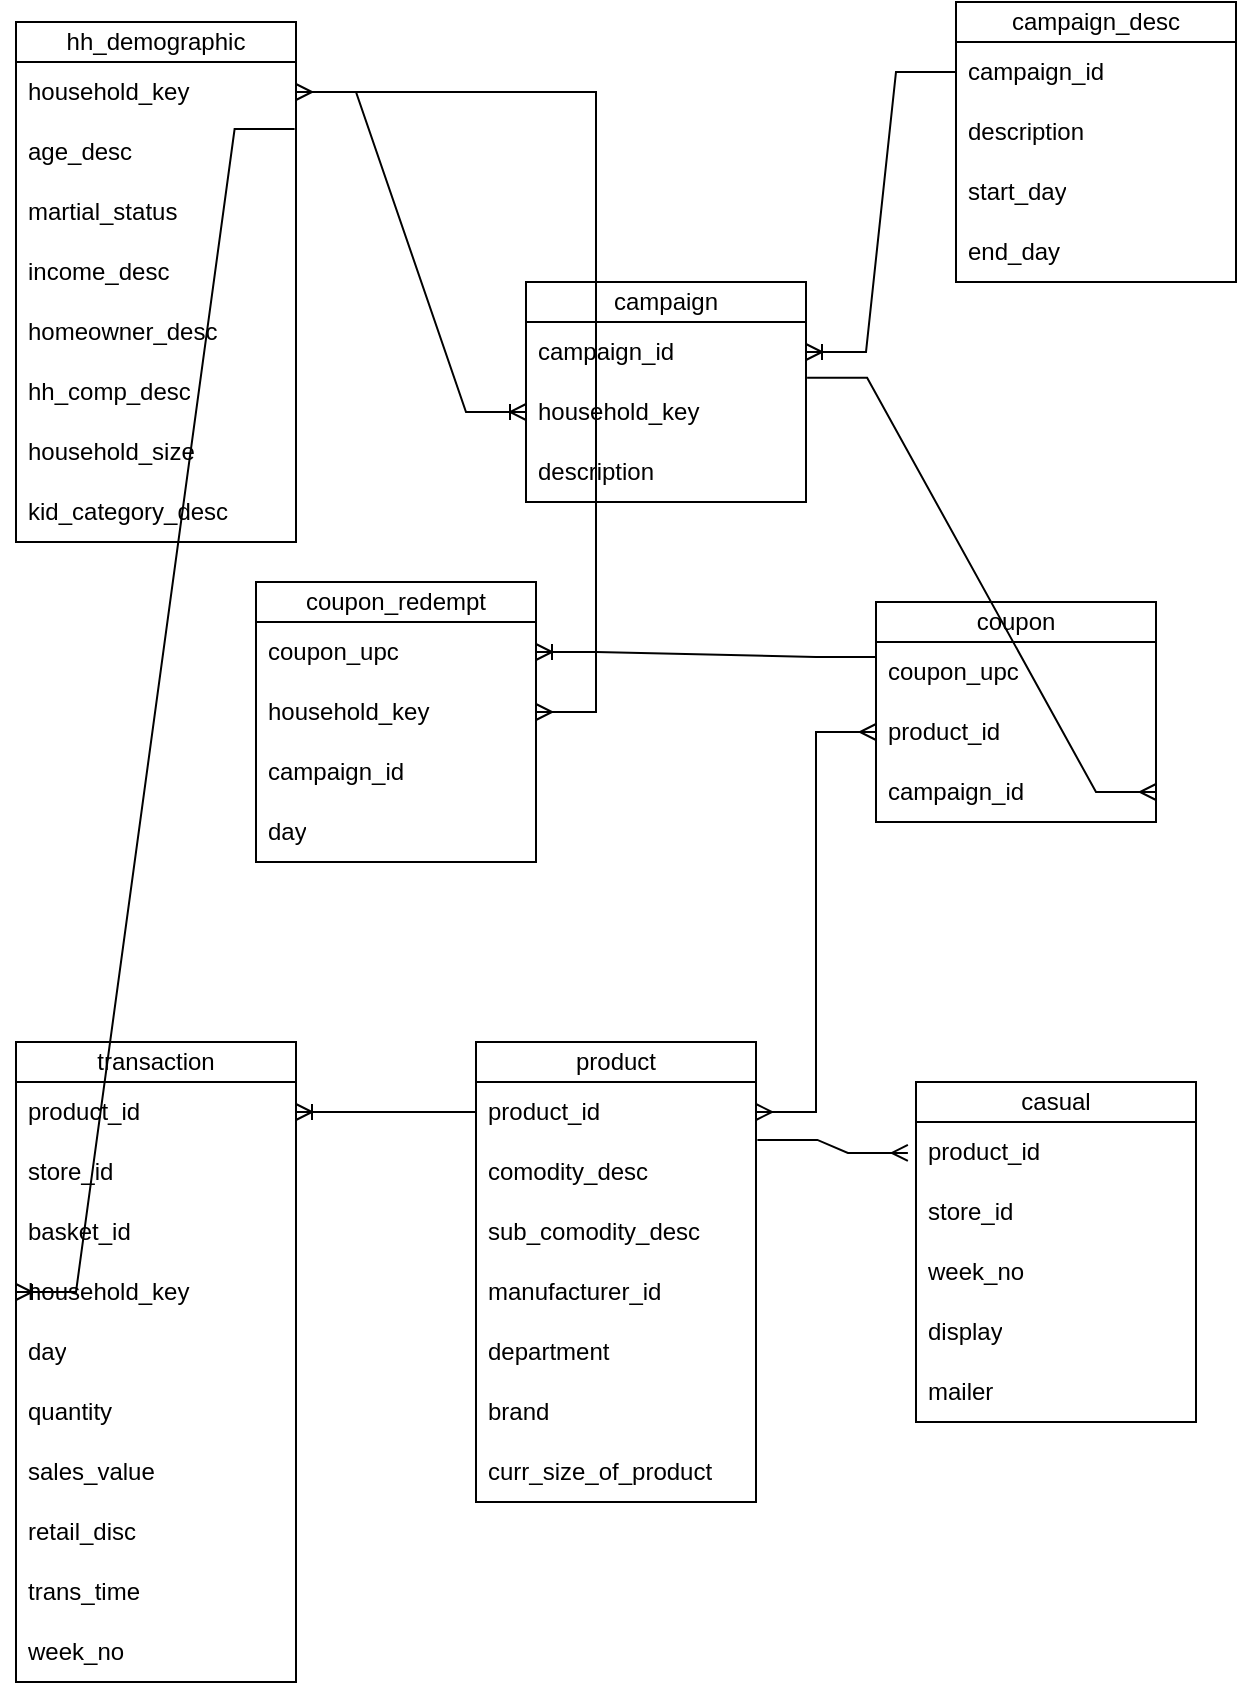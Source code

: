 <mxfile version="22.1.7" type="device" pages="2">
  <diagram id="Db3Yqc24ieH-5U3F2pSw" name="Page-1">
    <mxGraphModel dx="1660" dy="1028" grid="1" gridSize="10" guides="1" tooltips="1" connect="1" arrows="1" fold="1" page="1" pageScale="1" pageWidth="850" pageHeight="1100" math="0" shadow="0">
      <root>
        <mxCell id="0" />
        <mxCell id="1" parent="0" />
        <mxCell id="3" value="hh_demographic" style="swimlane;fontStyle=0;childLayout=stackLayout;horizontal=1;startSize=20;horizontalStack=0;resizeParent=1;resizeParentMax=0;resizeLast=0;collapsible=1;marginBottom=0;whiteSpace=wrap;html=1;" parent="1" vertex="1">
          <mxGeometry x="30" y="50" width="140" height="260" as="geometry" />
        </mxCell>
        <mxCell id="4" value="household_key" style="text;strokeColor=none;fillColor=none;align=left;verticalAlign=middle;spacingLeft=4;spacingRight=4;overflow=hidden;points=[[0,0.5],[1,0.5]];portConstraint=eastwest;rotatable=0;whiteSpace=wrap;html=1;" parent="3" vertex="1">
          <mxGeometry y="20" width="140" height="30" as="geometry" />
        </mxCell>
        <mxCell id="5" value="age_desc" style="text;strokeColor=none;fillColor=none;align=left;verticalAlign=middle;spacingLeft=4;spacingRight=4;overflow=hidden;points=[[0,0.5],[1,0.5]];portConstraint=eastwest;rotatable=0;whiteSpace=wrap;html=1;" parent="3" vertex="1">
          <mxGeometry y="50" width="140" height="30" as="geometry" />
        </mxCell>
        <mxCell id="6" value="martial_status" style="text;strokeColor=none;fillColor=none;align=left;verticalAlign=middle;spacingLeft=4;spacingRight=4;overflow=hidden;points=[[0,0.5],[1,0.5]];portConstraint=eastwest;rotatable=0;whiteSpace=wrap;html=1;" parent="3" vertex="1">
          <mxGeometry y="80" width="140" height="30" as="geometry" />
        </mxCell>
        <mxCell id="7" value="income_desc" style="text;strokeColor=none;fillColor=none;align=left;verticalAlign=middle;spacingLeft=4;spacingRight=4;overflow=hidden;points=[[0,0.5],[1,0.5]];portConstraint=eastwest;rotatable=0;whiteSpace=wrap;html=1;" parent="3" vertex="1">
          <mxGeometry y="110" width="140" height="30" as="geometry" />
        </mxCell>
        <mxCell id="8" value="homeowner_desc" style="text;strokeColor=none;fillColor=none;align=left;verticalAlign=middle;spacingLeft=4;spacingRight=4;overflow=hidden;points=[[0,0.5],[1,0.5]];portConstraint=eastwest;rotatable=0;whiteSpace=wrap;html=1;" parent="3" vertex="1">
          <mxGeometry y="140" width="140" height="30" as="geometry" />
        </mxCell>
        <mxCell id="9" value="hh_comp_desc" style="text;strokeColor=none;fillColor=none;align=left;verticalAlign=middle;spacingLeft=4;spacingRight=4;overflow=hidden;points=[[0,0.5],[1,0.5]];portConstraint=eastwest;rotatable=0;whiteSpace=wrap;html=1;" parent="3" vertex="1">
          <mxGeometry y="170" width="140" height="30" as="geometry" />
        </mxCell>
        <mxCell id="10" value="household_size" style="text;strokeColor=none;fillColor=none;align=left;verticalAlign=middle;spacingLeft=4;spacingRight=4;overflow=hidden;points=[[0,0.5],[1,0.5]];portConstraint=eastwest;rotatable=0;whiteSpace=wrap;html=1;" parent="3" vertex="1">
          <mxGeometry y="200" width="140" height="30" as="geometry" />
        </mxCell>
        <mxCell id="11" value="kid_category_desc" style="text;strokeColor=none;fillColor=none;align=left;verticalAlign=middle;spacingLeft=4;spacingRight=4;overflow=hidden;points=[[0,0.5],[1,0.5]];portConstraint=eastwest;rotatable=0;whiteSpace=wrap;html=1;" parent="3" vertex="1">
          <mxGeometry y="230" width="140" height="30" as="geometry" />
        </mxCell>
        <mxCell id="15" value="campaign_desc" style="swimlane;fontStyle=0;childLayout=stackLayout;horizontal=1;startSize=20;horizontalStack=0;resizeParent=1;resizeParentMax=0;resizeLast=0;collapsible=1;marginBottom=0;whiteSpace=wrap;html=1;" parent="1" vertex="1">
          <mxGeometry x="500" y="40" width="140" height="140" as="geometry" />
        </mxCell>
        <mxCell id="16" value="campaign_id" style="text;strokeColor=none;fillColor=none;align=left;verticalAlign=middle;spacingLeft=4;spacingRight=4;overflow=hidden;points=[[0,0.5],[1,0.5]];portConstraint=eastwest;rotatable=0;whiteSpace=wrap;html=1;" parent="15" vertex="1">
          <mxGeometry y="20" width="140" height="30" as="geometry" />
        </mxCell>
        <mxCell id="17" value="description" style="text;strokeColor=none;fillColor=none;align=left;verticalAlign=middle;spacingLeft=4;spacingRight=4;overflow=hidden;points=[[0,0.5],[1,0.5]];portConstraint=eastwest;rotatable=0;whiteSpace=wrap;html=1;" parent="15" vertex="1">
          <mxGeometry y="50" width="140" height="30" as="geometry" />
        </mxCell>
        <mxCell id="18" value="start_day" style="text;strokeColor=none;fillColor=none;align=left;verticalAlign=middle;spacingLeft=4;spacingRight=4;overflow=hidden;points=[[0,0.5],[1,0.5]];portConstraint=eastwest;rotatable=0;whiteSpace=wrap;html=1;" parent="15" vertex="1">
          <mxGeometry y="80" width="140" height="30" as="geometry" />
        </mxCell>
        <mxCell id="19" value="end_day" style="text;strokeColor=none;fillColor=none;align=left;verticalAlign=middle;spacingLeft=4;spacingRight=4;overflow=hidden;points=[[0,0.5],[1,0.5]];portConstraint=eastwest;rotatable=0;whiteSpace=wrap;html=1;" parent="15" vertex="1">
          <mxGeometry y="110" width="140" height="30" as="geometry" />
        </mxCell>
        <mxCell id="24" value="campaign" style="swimlane;fontStyle=0;childLayout=stackLayout;horizontal=1;startSize=20;horizontalStack=0;resizeParent=1;resizeParentMax=0;resizeLast=0;collapsible=1;marginBottom=0;whiteSpace=wrap;html=1;" parent="1" vertex="1">
          <mxGeometry x="285" y="180" width="140" height="110" as="geometry" />
        </mxCell>
        <mxCell id="25" value="campaign_id" style="text;strokeColor=none;fillColor=none;align=left;verticalAlign=middle;spacingLeft=4;spacingRight=4;overflow=hidden;points=[[0,0.5],[1,0.5]];portConstraint=eastwest;rotatable=0;whiteSpace=wrap;html=1;" parent="24" vertex="1">
          <mxGeometry y="20" width="140" height="30" as="geometry" />
        </mxCell>
        <mxCell id="26" value="household_key" style="text;strokeColor=none;fillColor=none;align=left;verticalAlign=middle;spacingLeft=4;spacingRight=4;overflow=hidden;points=[[0,0.5],[1,0.5]];portConstraint=eastwest;rotatable=0;whiteSpace=wrap;html=1;" parent="24" vertex="1">
          <mxGeometry y="50" width="140" height="30" as="geometry" />
        </mxCell>
        <mxCell id="27" value="description" style="text;strokeColor=none;fillColor=none;align=left;verticalAlign=middle;spacingLeft=4;spacingRight=4;overflow=hidden;points=[[0,0.5],[1,0.5]];portConstraint=eastwest;rotatable=0;whiteSpace=wrap;html=1;" parent="24" vertex="1">
          <mxGeometry y="80" width="140" height="30" as="geometry" />
        </mxCell>
        <mxCell id="29" value="product" style="swimlane;fontStyle=0;childLayout=stackLayout;horizontal=1;startSize=20;horizontalStack=0;resizeParent=1;resizeParentMax=0;resizeLast=0;collapsible=1;marginBottom=0;whiteSpace=wrap;html=1;" parent="1" vertex="1">
          <mxGeometry x="260" y="560" width="140" height="230" as="geometry" />
        </mxCell>
        <mxCell id="30" value="product_id" style="text;strokeColor=none;fillColor=none;align=left;verticalAlign=middle;spacingLeft=4;spacingRight=4;overflow=hidden;points=[[0,0.5],[1,0.5]];portConstraint=eastwest;rotatable=0;whiteSpace=wrap;html=1;" parent="29" vertex="1">
          <mxGeometry y="20" width="140" height="30" as="geometry" />
        </mxCell>
        <mxCell id="31" value="comodity_desc" style="text;strokeColor=none;fillColor=none;align=left;verticalAlign=middle;spacingLeft=4;spacingRight=4;overflow=hidden;points=[[0,0.5],[1,0.5]];portConstraint=eastwest;rotatable=0;whiteSpace=wrap;html=1;" parent="29" vertex="1">
          <mxGeometry y="50" width="140" height="30" as="geometry" />
        </mxCell>
        <mxCell id="32" value="sub_comodity_desc" style="text;strokeColor=none;fillColor=none;align=left;verticalAlign=middle;spacingLeft=4;spacingRight=4;overflow=hidden;points=[[0,0.5],[1,0.5]];portConstraint=eastwest;rotatable=0;whiteSpace=wrap;html=1;" parent="29" vertex="1">
          <mxGeometry y="80" width="140" height="30" as="geometry" />
        </mxCell>
        <mxCell id="33" value="manufacturer_id" style="text;strokeColor=none;fillColor=none;align=left;verticalAlign=middle;spacingLeft=4;spacingRight=4;overflow=hidden;points=[[0,0.5],[1,0.5]];portConstraint=eastwest;rotatable=0;whiteSpace=wrap;html=1;" parent="29" vertex="1">
          <mxGeometry y="110" width="140" height="30" as="geometry" />
        </mxCell>
        <mxCell id="34" value="department" style="text;strokeColor=none;fillColor=none;align=left;verticalAlign=middle;spacingLeft=4;spacingRight=4;overflow=hidden;points=[[0,0.5],[1,0.5]];portConstraint=eastwest;rotatable=0;whiteSpace=wrap;html=1;" parent="29" vertex="1">
          <mxGeometry y="140" width="140" height="30" as="geometry" />
        </mxCell>
        <mxCell id="35" value="brand" style="text;strokeColor=none;fillColor=none;align=left;verticalAlign=middle;spacingLeft=4;spacingRight=4;overflow=hidden;points=[[0,0.5],[1,0.5]];portConstraint=eastwest;rotatable=0;whiteSpace=wrap;html=1;" parent="29" vertex="1">
          <mxGeometry y="170" width="140" height="30" as="geometry" />
        </mxCell>
        <mxCell id="36" value="curr_size_of_product" style="text;strokeColor=none;fillColor=none;align=left;verticalAlign=middle;spacingLeft=4;spacingRight=4;overflow=hidden;points=[[0,0.5],[1,0.5]];portConstraint=eastwest;rotatable=0;whiteSpace=wrap;html=1;" parent="29" vertex="1">
          <mxGeometry y="200" width="140" height="30" as="geometry" />
        </mxCell>
        <mxCell id="38" value="casual" style="swimlane;fontStyle=0;childLayout=stackLayout;horizontal=1;startSize=20;horizontalStack=0;resizeParent=1;resizeParentMax=0;resizeLast=0;collapsible=1;marginBottom=0;whiteSpace=wrap;html=1;" parent="1" vertex="1">
          <mxGeometry x="480" y="580" width="140" height="170" as="geometry" />
        </mxCell>
        <mxCell id="39" value="product_id" style="text;strokeColor=none;fillColor=none;align=left;verticalAlign=middle;spacingLeft=4;spacingRight=4;overflow=hidden;points=[[0,0.5],[1,0.5]];portConstraint=eastwest;rotatable=0;whiteSpace=wrap;html=1;" parent="38" vertex="1">
          <mxGeometry y="20" width="140" height="30" as="geometry" />
        </mxCell>
        <mxCell id="40" value="store_id" style="text;strokeColor=none;fillColor=none;align=left;verticalAlign=middle;spacingLeft=4;spacingRight=4;overflow=hidden;points=[[0,0.5],[1,0.5]];portConstraint=eastwest;rotatable=0;whiteSpace=wrap;html=1;" parent="38" vertex="1">
          <mxGeometry y="50" width="140" height="30" as="geometry" />
        </mxCell>
        <mxCell id="41" value="week_no" style="text;strokeColor=none;fillColor=none;align=left;verticalAlign=middle;spacingLeft=4;spacingRight=4;overflow=hidden;points=[[0,0.5],[1,0.5]];portConstraint=eastwest;rotatable=0;whiteSpace=wrap;html=1;" parent="38" vertex="1">
          <mxGeometry y="80" width="140" height="30" as="geometry" />
        </mxCell>
        <mxCell id="42" value="display" style="text;strokeColor=none;fillColor=none;align=left;verticalAlign=middle;spacingLeft=4;spacingRight=4;overflow=hidden;points=[[0,0.5],[1,0.5]];portConstraint=eastwest;rotatable=0;whiteSpace=wrap;html=1;" parent="38" vertex="1">
          <mxGeometry y="110" width="140" height="30" as="geometry" />
        </mxCell>
        <mxCell id="43" value="mailer" style="text;strokeColor=none;fillColor=none;align=left;verticalAlign=middle;spacingLeft=4;spacingRight=4;overflow=hidden;points=[[0,0.5],[1,0.5]];portConstraint=eastwest;rotatable=0;whiteSpace=wrap;html=1;" parent="38" vertex="1">
          <mxGeometry y="140" width="140" height="30" as="geometry" />
        </mxCell>
        <mxCell id="48" value="transaction" style="swimlane;fontStyle=0;childLayout=stackLayout;horizontal=1;startSize=20;horizontalStack=0;resizeParent=1;resizeParentMax=0;resizeLast=0;collapsible=1;marginBottom=0;whiteSpace=wrap;html=1;" parent="1" vertex="1">
          <mxGeometry x="30" y="560" width="140" height="320" as="geometry" />
        </mxCell>
        <mxCell id="49" value="product_id" style="text;strokeColor=none;fillColor=none;align=left;verticalAlign=middle;spacingLeft=4;spacingRight=4;overflow=hidden;points=[[0,0.5],[1,0.5]];portConstraint=eastwest;rotatable=0;whiteSpace=wrap;html=1;" parent="48" vertex="1">
          <mxGeometry y="20" width="140" height="30" as="geometry" />
        </mxCell>
        <mxCell id="50" value="store_id" style="text;strokeColor=none;fillColor=none;align=left;verticalAlign=middle;spacingLeft=4;spacingRight=4;overflow=hidden;points=[[0,0.5],[1,0.5]];portConstraint=eastwest;rotatable=0;whiteSpace=wrap;html=1;" parent="48" vertex="1">
          <mxGeometry y="50" width="140" height="30" as="geometry" />
        </mxCell>
        <mxCell id="51" value="basket_id" style="text;strokeColor=none;fillColor=none;align=left;verticalAlign=middle;spacingLeft=4;spacingRight=4;overflow=hidden;points=[[0,0.5],[1,0.5]];portConstraint=eastwest;rotatable=0;whiteSpace=wrap;html=1;" parent="48" vertex="1">
          <mxGeometry y="80" width="140" height="30" as="geometry" />
        </mxCell>
        <mxCell id="52" value="household_key" style="text;strokeColor=none;fillColor=none;align=left;verticalAlign=middle;spacingLeft=4;spacingRight=4;overflow=hidden;points=[[0,0.5],[1,0.5]];portConstraint=eastwest;rotatable=0;whiteSpace=wrap;html=1;" parent="48" vertex="1">
          <mxGeometry y="110" width="140" height="30" as="geometry" />
        </mxCell>
        <mxCell id="53" value="day" style="text;strokeColor=none;fillColor=none;align=left;verticalAlign=middle;spacingLeft=4;spacingRight=4;overflow=hidden;points=[[0,0.5],[1,0.5]];portConstraint=eastwest;rotatable=0;whiteSpace=wrap;html=1;" parent="48" vertex="1">
          <mxGeometry y="140" width="140" height="30" as="geometry" />
        </mxCell>
        <mxCell id="54" value="quantity" style="text;strokeColor=none;fillColor=none;align=left;verticalAlign=middle;spacingLeft=4;spacingRight=4;overflow=hidden;points=[[0,0.5],[1,0.5]];portConstraint=eastwest;rotatable=0;whiteSpace=wrap;html=1;" parent="48" vertex="1">
          <mxGeometry y="170" width="140" height="30" as="geometry" />
        </mxCell>
        <mxCell id="55" value="sales_value" style="text;strokeColor=none;fillColor=none;align=left;verticalAlign=middle;spacingLeft=4;spacingRight=4;overflow=hidden;points=[[0,0.5],[1,0.5]];portConstraint=eastwest;rotatable=0;whiteSpace=wrap;html=1;" parent="48" vertex="1">
          <mxGeometry y="200" width="140" height="30" as="geometry" />
        </mxCell>
        <mxCell id="56" value="retail_disc" style="text;strokeColor=none;fillColor=none;align=left;verticalAlign=middle;spacingLeft=4;spacingRight=4;overflow=hidden;points=[[0,0.5],[1,0.5]];portConstraint=eastwest;rotatable=0;whiteSpace=wrap;html=1;" parent="48" vertex="1">
          <mxGeometry y="230" width="140" height="30" as="geometry" />
        </mxCell>
        <mxCell id="57" value="trans_time" style="text;strokeColor=none;fillColor=none;align=left;verticalAlign=middle;spacingLeft=4;spacingRight=4;overflow=hidden;points=[[0,0.5],[1,0.5]];portConstraint=eastwest;rotatable=0;whiteSpace=wrap;html=1;" parent="48" vertex="1">
          <mxGeometry y="260" width="140" height="30" as="geometry" />
        </mxCell>
        <mxCell id="58" value="week_no" style="text;strokeColor=none;fillColor=none;align=left;verticalAlign=middle;spacingLeft=4;spacingRight=4;overflow=hidden;points=[[0,0.5],[1,0.5]];portConstraint=eastwest;rotatable=0;whiteSpace=wrap;html=1;" parent="48" vertex="1">
          <mxGeometry y="290" width="140" height="30" as="geometry" />
        </mxCell>
        <mxCell id="64" value="coupon" style="swimlane;fontStyle=0;childLayout=stackLayout;horizontal=1;startSize=20;horizontalStack=0;resizeParent=1;resizeParentMax=0;resizeLast=0;collapsible=1;marginBottom=0;whiteSpace=wrap;html=1;" parent="1" vertex="1">
          <mxGeometry x="460" y="340" width="140" height="110" as="geometry" />
        </mxCell>
        <mxCell id="65" value="coupon_upc" style="text;strokeColor=none;fillColor=none;align=left;verticalAlign=middle;spacingLeft=4;spacingRight=4;overflow=hidden;points=[[0,0.5],[1,0.5]];portConstraint=eastwest;rotatable=0;whiteSpace=wrap;html=1;" parent="64" vertex="1">
          <mxGeometry y="20" width="140" height="30" as="geometry" />
        </mxCell>
        <mxCell id="66" value="product_id" style="text;strokeColor=none;fillColor=none;align=left;verticalAlign=middle;spacingLeft=4;spacingRight=4;overflow=hidden;points=[[0,0.5],[1,0.5]];portConstraint=eastwest;rotatable=0;whiteSpace=wrap;html=1;" parent="64" vertex="1">
          <mxGeometry y="50" width="140" height="30" as="geometry" />
        </mxCell>
        <mxCell id="67" value="campaign_id" style="text;strokeColor=none;fillColor=none;align=left;verticalAlign=middle;spacingLeft=4;spacingRight=4;overflow=hidden;points=[[0,0.5],[1,0.5]];portConstraint=eastwest;rotatable=0;whiteSpace=wrap;html=1;" parent="64" vertex="1">
          <mxGeometry y="80" width="140" height="30" as="geometry" />
        </mxCell>
        <mxCell id="68" value="coupon_redempt" style="swimlane;fontStyle=0;childLayout=stackLayout;horizontal=1;startSize=20;horizontalStack=0;resizeParent=1;resizeParentMax=0;resizeLast=0;collapsible=1;marginBottom=0;whiteSpace=wrap;html=1;" parent="1" vertex="1">
          <mxGeometry x="150" y="330" width="140" height="140" as="geometry" />
        </mxCell>
        <mxCell id="69" value="coupon_upc" style="text;strokeColor=none;fillColor=none;align=left;verticalAlign=middle;spacingLeft=4;spacingRight=4;overflow=hidden;points=[[0,0.5],[1,0.5]];portConstraint=eastwest;rotatable=0;whiteSpace=wrap;html=1;" parent="68" vertex="1">
          <mxGeometry y="20" width="140" height="30" as="geometry" />
        </mxCell>
        <mxCell id="70" value="household_key" style="text;strokeColor=none;fillColor=none;align=left;verticalAlign=middle;spacingLeft=4;spacingRight=4;overflow=hidden;points=[[0,0.5],[1,0.5]];portConstraint=eastwest;rotatable=0;whiteSpace=wrap;html=1;" parent="68" vertex="1">
          <mxGeometry y="50" width="140" height="30" as="geometry" />
        </mxCell>
        <mxCell id="71" value="campaign_id" style="text;strokeColor=none;fillColor=none;align=left;verticalAlign=middle;spacingLeft=4;spacingRight=4;overflow=hidden;points=[[0,0.5],[1,0.5]];portConstraint=eastwest;rotatable=0;whiteSpace=wrap;html=1;" parent="68" vertex="1">
          <mxGeometry y="80" width="140" height="30" as="geometry" />
        </mxCell>
        <mxCell id="72" value="day" style="text;strokeColor=none;fillColor=none;align=left;verticalAlign=middle;spacingLeft=4;spacingRight=4;overflow=hidden;points=[[0,0.5],[1,0.5]];portConstraint=eastwest;rotatable=0;whiteSpace=wrap;html=1;" parent="68" vertex="1">
          <mxGeometry y="110" width="140" height="30" as="geometry" />
        </mxCell>
        <mxCell id="t7kbnQ59MlsjbTDZ4UW8-79" value="" style="edgeStyle=entityRelationEdgeStyle;fontSize=12;html=1;endArrow=ERoneToMany;rounded=0;entryX=0;entryY=0.5;entryDx=0;entryDy=0;exitX=1;exitY=0.5;exitDx=0;exitDy=0;" edge="1" parent="1" source="4" target="26">
          <mxGeometry width="100" height="100" relative="1" as="geometry">
            <mxPoint x="150" y="300" as="sourcePoint" />
            <mxPoint x="250" y="200" as="targetPoint" />
          </mxGeometry>
        </mxCell>
        <mxCell id="t7kbnQ59MlsjbTDZ4UW8-80" value="" style="edgeStyle=entityRelationEdgeStyle;fontSize=12;html=1;endArrow=ERoneToMany;rounded=0;exitX=0;exitY=0.5;exitDx=0;exitDy=0;entryX=1;entryY=0.5;entryDx=0;entryDy=0;" edge="1" parent="1" source="16" target="25">
          <mxGeometry width="100" height="100" relative="1" as="geometry">
            <mxPoint x="350" y="300" as="sourcePoint" />
            <mxPoint x="450" y="200" as="targetPoint" />
          </mxGeometry>
        </mxCell>
        <mxCell id="t7kbnQ59MlsjbTDZ4UW8-82" value="" style="edgeStyle=entityRelationEdgeStyle;fontSize=12;html=1;endArrow=ERoneToMany;rounded=0;entryX=1;entryY=0.5;entryDx=0;entryDy=0;exitX=0;exitY=0.5;exitDx=0;exitDy=0;" edge="1" parent="1" source="30" target="49">
          <mxGeometry width="100" height="100" relative="1" as="geometry">
            <mxPoint x="180" y="415" as="sourcePoint" />
            <mxPoint x="260" y="315" as="targetPoint" />
          </mxGeometry>
        </mxCell>
        <mxCell id="t7kbnQ59MlsjbTDZ4UW8-86" value="" style="edgeStyle=entityRelationEdgeStyle;fontSize=12;html=1;endArrow=ERmany;startArrow=ERmany;rounded=0;" edge="1" parent="1" source="4" target="70">
          <mxGeometry width="100" height="100" relative="1" as="geometry">
            <mxPoint x="220" y="310" as="sourcePoint" />
            <mxPoint x="320" y="210" as="targetPoint" />
          </mxGeometry>
        </mxCell>
        <mxCell id="t7kbnQ59MlsjbTDZ4UW8-89" value="" style="edgeStyle=entityRelationEdgeStyle;fontSize=12;html=1;endArrow=ERmany;startArrow=ERmany;rounded=0;entryX=0;entryY=0.5;entryDx=0;entryDy=0;exitX=1;exitY=0.5;exitDx=0;exitDy=0;" edge="1" parent="1" source="30" target="66">
          <mxGeometry width="100" height="100" relative="1" as="geometry">
            <mxPoint x="510" y="530" as="sourcePoint" />
            <mxPoint x="587" y="624" as="targetPoint" />
          </mxGeometry>
        </mxCell>
        <mxCell id="t7kbnQ59MlsjbTDZ4UW8-91" value="" style="edgeStyle=entityRelationEdgeStyle;fontSize=12;html=1;endArrow=ERoneToMany;rounded=0;exitX=0;exitY=0.25;exitDx=0;exitDy=0;entryX=1;entryY=0.5;entryDx=0;entryDy=0;" edge="1" parent="1" source="64" target="69">
          <mxGeometry width="100" height="100" relative="1" as="geometry">
            <mxPoint x="560" y="290" as="sourcePoint" />
            <mxPoint x="480" y="235" as="targetPoint" />
          </mxGeometry>
        </mxCell>
        <mxCell id="t7kbnQ59MlsjbTDZ4UW8-92" value="" style="edgeStyle=entityRelationEdgeStyle;fontSize=12;html=1;endArrow=ERoneToMany;rounded=0;entryX=0;entryY=0.5;entryDx=0;entryDy=0;exitX=0.995;exitY=0.118;exitDx=0;exitDy=0;exitPerimeter=0;" edge="1" parent="1" source="5" target="52">
          <mxGeometry width="100" height="100" relative="1" as="geometry">
            <mxPoint x="-50" y="105.0" as="sourcePoint" />
            <mxPoint x="-50" y="725" as="targetPoint" />
            <Array as="points">
              <mxPoint x="-70" y="430" />
              <mxPoint x="-150" y="450" />
              <mxPoint x="-130" y="450" />
              <mxPoint x="-60" y="720" />
              <mxPoint x="-50" y="725" />
              <mxPoint x="-30" y="720" />
            </Array>
          </mxGeometry>
        </mxCell>
        <mxCell id="t7kbnQ59MlsjbTDZ4UW8-93" value="" style="edgeStyle=entityRelationEdgeStyle;fontSize=12;html=1;endArrow=ERmany;rounded=0;exitX=1.005;exitY=0.965;exitDx=0;exitDy=0;exitPerimeter=0;entryX=-0.029;entryY=0.515;entryDx=0;entryDy=0;entryPerimeter=0;" edge="1" parent="1" source="30" target="39">
          <mxGeometry width="100" height="100" relative="1" as="geometry">
            <mxPoint x="450" y="700" as="sourcePoint" />
            <mxPoint x="550" y="600" as="targetPoint" />
          </mxGeometry>
        </mxCell>
        <mxCell id="t7kbnQ59MlsjbTDZ4UW8-94" value="" style="edgeStyle=entityRelationEdgeStyle;fontSize=12;html=1;endArrow=ERmany;rounded=0;exitX=1.004;exitY=0.928;exitDx=0;exitDy=0;exitPerimeter=0;entryX=1;entryY=0.5;entryDx=0;entryDy=0;" edge="1" parent="1" source="25" target="67">
          <mxGeometry width="100" height="100" relative="1" as="geometry">
            <mxPoint x="495.0" y="227.18" as="sourcePoint" />
            <mxPoint x="561.22" y="425" as="targetPoint" />
            <Array as="points">
              <mxPoint x="596.22" y="227" />
              <mxPoint x="520" y="230" />
              <mxPoint x="525" y="400" />
            </Array>
          </mxGeometry>
        </mxCell>
      </root>
    </mxGraphModel>
  </diagram>
  <diagram id="-43Llk1c3J7YC0uBszww" name="Page-2">
    <mxGraphModel dx="996" dy="617" grid="1" gridSize="10" guides="1" tooltips="1" connect="1" arrows="1" fold="1" page="1" pageScale="1" pageWidth="850" pageHeight="1100" math="0" shadow="0">
      <root>
        <mxCell id="0" />
        <mxCell id="1" parent="0" />
        <mxCell id="-LG68OuNC3pDPyohZzF_-1" value="hh_demographic" style="swimlane;fontStyle=0;childLayout=stackLayout;horizontal=1;startSize=20;horizontalStack=0;resizeParent=1;resizeParentMax=0;resizeLast=0;collapsible=1;marginBottom=0;whiteSpace=wrap;html=1;fillColor=#a0522d;fontColor=#ffffff;strokeColor=#6D1F00;" vertex="1" parent="1">
          <mxGeometry x="40" y="50" width="140" height="260" as="geometry" />
        </mxCell>
        <mxCell id="-LG68OuNC3pDPyohZzF_-2" value="household_key" style="text;strokeColor=#6c8ebf;fillColor=#dae8fc;align=left;verticalAlign=middle;spacingLeft=4;spacingRight=4;overflow=hidden;points=[[0,0.5],[1,0.5]];portConstraint=eastwest;rotatable=0;whiteSpace=wrap;html=1;gradientColor=#7ea6e0;" vertex="1" parent="-LG68OuNC3pDPyohZzF_-1">
          <mxGeometry y="20" width="140" height="30" as="geometry" />
        </mxCell>
        <mxCell id="-LG68OuNC3pDPyohZzF_-3" value="age_desc" style="text;strokeColor=#6c8ebf;fillColor=#dae8fc;align=left;verticalAlign=middle;spacingLeft=4;spacingRight=4;overflow=hidden;points=[[0,0.5],[1,0.5]];portConstraint=eastwest;rotatable=0;whiteSpace=wrap;html=1;gradientColor=#7ea6e0;" vertex="1" parent="-LG68OuNC3pDPyohZzF_-1">
          <mxGeometry y="50" width="140" height="30" as="geometry" />
        </mxCell>
        <mxCell id="-LG68OuNC3pDPyohZzF_-4" value="martial_status" style="text;strokeColor=#6c8ebf;fillColor=#dae8fc;align=left;verticalAlign=middle;spacingLeft=4;spacingRight=4;overflow=hidden;points=[[0,0.5],[1,0.5]];portConstraint=eastwest;rotatable=0;whiteSpace=wrap;html=1;gradientColor=#7ea6e0;" vertex="1" parent="-LG68OuNC3pDPyohZzF_-1">
          <mxGeometry y="80" width="140" height="30" as="geometry" />
        </mxCell>
        <mxCell id="-LG68OuNC3pDPyohZzF_-5" value="income_desc" style="text;strokeColor=#6c8ebf;fillColor=#dae8fc;align=left;verticalAlign=middle;spacingLeft=4;spacingRight=4;overflow=hidden;points=[[0,0.5],[1,0.5]];portConstraint=eastwest;rotatable=0;whiteSpace=wrap;html=1;gradientColor=#7ea6e0;" vertex="1" parent="-LG68OuNC3pDPyohZzF_-1">
          <mxGeometry y="110" width="140" height="30" as="geometry" />
        </mxCell>
        <mxCell id="-LG68OuNC3pDPyohZzF_-6" value="homeowner_desc" style="text;strokeColor=#6c8ebf;fillColor=#dae8fc;align=left;verticalAlign=middle;spacingLeft=4;spacingRight=4;overflow=hidden;points=[[0,0.5],[1,0.5]];portConstraint=eastwest;rotatable=0;whiteSpace=wrap;html=1;gradientColor=#7ea6e0;" vertex="1" parent="-LG68OuNC3pDPyohZzF_-1">
          <mxGeometry y="140" width="140" height="30" as="geometry" />
        </mxCell>
        <mxCell id="-LG68OuNC3pDPyohZzF_-7" value="hh_comp_desc" style="text;strokeColor=#6c8ebf;fillColor=#dae8fc;align=left;verticalAlign=middle;spacingLeft=4;spacingRight=4;overflow=hidden;points=[[0,0.5],[1,0.5]];portConstraint=eastwest;rotatable=0;whiteSpace=wrap;html=1;gradientColor=#7ea6e0;" vertex="1" parent="-LG68OuNC3pDPyohZzF_-1">
          <mxGeometry y="170" width="140" height="30" as="geometry" />
        </mxCell>
        <mxCell id="-LG68OuNC3pDPyohZzF_-8" value="household_size" style="text;strokeColor=#6c8ebf;fillColor=#dae8fc;align=left;verticalAlign=middle;spacingLeft=4;spacingRight=4;overflow=hidden;points=[[0,0.5],[1,0.5]];portConstraint=eastwest;rotatable=0;whiteSpace=wrap;html=1;gradientColor=#7ea6e0;" vertex="1" parent="-LG68OuNC3pDPyohZzF_-1">
          <mxGeometry y="200" width="140" height="30" as="geometry" />
        </mxCell>
        <mxCell id="-LG68OuNC3pDPyohZzF_-9" value="kid_category_desc" style="text;strokeColor=#6c8ebf;fillColor=#dae8fc;align=left;verticalAlign=middle;spacingLeft=4;spacingRight=4;overflow=hidden;points=[[0,0.5],[1,0.5]];portConstraint=eastwest;rotatable=0;whiteSpace=wrap;html=1;gradientColor=#7ea6e0;" vertex="1" parent="-LG68OuNC3pDPyohZzF_-1">
          <mxGeometry y="230" width="140" height="30" as="geometry" />
        </mxCell>
        <mxCell id="ViBDMhSYgqkXSQn4t9Ai-1" value="campaign_desc" style="swimlane;fontStyle=0;childLayout=stackLayout;horizontal=1;startSize=20;horizontalStack=0;resizeParent=1;resizeParentMax=0;resizeLast=0;collapsible=1;marginBottom=0;whiteSpace=wrap;html=1;fillColor=#a0522d;strokeColor=#6D1F00;fontColor=#ffffff;" vertex="1" parent="1">
          <mxGeometry x="570" y="50" width="140" height="140" as="geometry" />
        </mxCell>
        <mxCell id="ViBDMhSYgqkXSQn4t9Ai-2" value="campaign_id" style="text;strokeColor=#6c8ebf;fillColor=#dae8fc;align=left;verticalAlign=middle;spacingLeft=4;spacingRight=4;overflow=hidden;points=[[0,0.5],[1,0.5]];portConstraint=eastwest;rotatable=0;whiteSpace=wrap;html=1;gradientColor=#7ea6e0;" vertex="1" parent="ViBDMhSYgqkXSQn4t9Ai-1">
          <mxGeometry y="20" width="140" height="30" as="geometry" />
        </mxCell>
        <mxCell id="ViBDMhSYgqkXSQn4t9Ai-3" value="description" style="text;strokeColor=#6c8ebf;fillColor=#dae8fc;align=left;verticalAlign=middle;spacingLeft=4;spacingRight=4;overflow=hidden;points=[[0,0.5],[1,0.5]];portConstraint=eastwest;rotatable=0;whiteSpace=wrap;html=1;gradientColor=#7ea6e0;" vertex="1" parent="ViBDMhSYgqkXSQn4t9Ai-1">
          <mxGeometry y="50" width="140" height="30" as="geometry" />
        </mxCell>
        <mxCell id="ViBDMhSYgqkXSQn4t9Ai-4" value="start_day" style="text;strokeColor=#6c8ebf;fillColor=#dae8fc;align=left;verticalAlign=middle;spacingLeft=4;spacingRight=4;overflow=hidden;points=[[0,0.5],[1,0.5]];portConstraint=eastwest;rotatable=0;whiteSpace=wrap;html=1;gradientColor=#7ea6e0;" vertex="1" parent="ViBDMhSYgqkXSQn4t9Ai-1">
          <mxGeometry y="80" width="140" height="30" as="geometry" />
        </mxCell>
        <mxCell id="ViBDMhSYgqkXSQn4t9Ai-5" value="end_day" style="text;strokeColor=#6c8ebf;fillColor=#dae8fc;align=left;verticalAlign=middle;spacingLeft=4;spacingRight=4;overflow=hidden;points=[[0,0.5],[1,0.5]];portConstraint=eastwest;rotatable=0;whiteSpace=wrap;html=1;gradientColor=#7ea6e0;" vertex="1" parent="ViBDMhSYgqkXSQn4t9Ai-1">
          <mxGeometry y="110" width="140" height="30" as="geometry" />
        </mxCell>
        <mxCell id="ViBDMhSYgqkXSQn4t9Ai-6" value="campaign" style="swimlane;fontStyle=0;childLayout=stackLayout;horizontal=1;startSize=20;horizontalStack=0;resizeParent=1;resizeParentMax=0;resizeLast=0;collapsible=1;marginBottom=0;whiteSpace=wrap;html=1;fillColor=#a0522d;strokeColor=#6D1F00;fontColor=#ffffff;" vertex="1" parent="1">
          <mxGeometry x="300" y="50" width="140" height="110" as="geometry" />
        </mxCell>
        <mxCell id="ViBDMhSYgqkXSQn4t9Ai-7" value="campaign_id" style="text;strokeColor=#6c8ebf;fillColor=#dae8fc;align=left;verticalAlign=middle;spacingLeft=4;spacingRight=4;overflow=hidden;points=[[0,0.5],[1,0.5]];portConstraint=eastwest;rotatable=0;whiteSpace=wrap;html=1;gradientColor=#7ea6e0;" vertex="1" parent="ViBDMhSYgqkXSQn4t9Ai-6">
          <mxGeometry y="20" width="140" height="30" as="geometry" />
        </mxCell>
        <mxCell id="ViBDMhSYgqkXSQn4t9Ai-8" value="household_key" style="text;strokeColor=#6c8ebf;fillColor=#dae8fc;align=left;verticalAlign=middle;spacingLeft=4;spacingRight=4;overflow=hidden;points=[[0,0.5],[1,0.5]];portConstraint=eastwest;rotatable=0;whiteSpace=wrap;html=1;gradientColor=#7ea6e0;" vertex="1" parent="ViBDMhSYgqkXSQn4t9Ai-6">
          <mxGeometry y="50" width="140" height="30" as="geometry" />
        </mxCell>
        <mxCell id="ViBDMhSYgqkXSQn4t9Ai-9" value="description" style="text;strokeColor=#6c8ebf;fillColor=#dae8fc;align=left;verticalAlign=middle;spacingLeft=4;spacingRight=4;overflow=hidden;points=[[0,0.5],[1,0.5]];portConstraint=eastwest;rotatable=0;whiteSpace=wrap;html=1;gradientColor=#7ea6e0;" vertex="1" parent="ViBDMhSYgqkXSQn4t9Ai-6">
          <mxGeometry y="80" width="140" height="30" as="geometry" />
        </mxCell>
        <mxCell id="ViBDMhSYgqkXSQn4t9Ai-10" value="product" style="swimlane;fontStyle=0;childLayout=stackLayout;horizontal=1;startSize=20;horizontalStack=0;resizeParent=1;resizeParentMax=0;resizeLast=0;collapsible=1;marginBottom=0;whiteSpace=wrap;html=1;fillColor=#a0522d;fontColor=#ffffff;strokeColor=#6D1F00;" vertex="1" parent="1">
          <mxGeometry x="260" y="560" width="140" height="230" as="geometry" />
        </mxCell>
        <mxCell id="ViBDMhSYgqkXSQn4t9Ai-11" value="product_id" style="text;strokeColor=#6c8ebf;fillColor=#dae8fc;align=left;verticalAlign=middle;spacingLeft=4;spacingRight=4;overflow=hidden;points=[[0,0.5],[1,0.5]];portConstraint=eastwest;rotatable=0;whiteSpace=wrap;html=1;gradientColor=#7ea6e0;" vertex="1" parent="ViBDMhSYgqkXSQn4t9Ai-10">
          <mxGeometry y="20" width="140" height="30" as="geometry" />
        </mxCell>
        <mxCell id="ViBDMhSYgqkXSQn4t9Ai-12" value="comodity_desc" style="text;strokeColor=#6c8ebf;fillColor=#dae8fc;align=left;verticalAlign=middle;spacingLeft=4;spacingRight=4;overflow=hidden;points=[[0,0.5],[1,0.5]];portConstraint=eastwest;rotatable=0;whiteSpace=wrap;html=1;gradientColor=#7ea6e0;" vertex="1" parent="ViBDMhSYgqkXSQn4t9Ai-10">
          <mxGeometry y="50" width="140" height="30" as="geometry" />
        </mxCell>
        <mxCell id="ViBDMhSYgqkXSQn4t9Ai-13" value="sub_comodity_desc" style="text;strokeColor=#6c8ebf;fillColor=#dae8fc;align=left;verticalAlign=middle;spacingLeft=4;spacingRight=4;overflow=hidden;points=[[0,0.5],[1,0.5]];portConstraint=eastwest;rotatable=0;whiteSpace=wrap;html=1;gradientColor=#7ea6e0;" vertex="1" parent="ViBDMhSYgqkXSQn4t9Ai-10">
          <mxGeometry y="80" width="140" height="30" as="geometry" />
        </mxCell>
        <mxCell id="ViBDMhSYgqkXSQn4t9Ai-14" value="manufacturer_id" style="text;strokeColor=#6c8ebf;fillColor=#dae8fc;align=left;verticalAlign=middle;spacingLeft=4;spacingRight=4;overflow=hidden;points=[[0,0.5],[1,0.5]];portConstraint=eastwest;rotatable=0;whiteSpace=wrap;html=1;gradientColor=#7ea6e0;" vertex="1" parent="ViBDMhSYgqkXSQn4t9Ai-10">
          <mxGeometry y="110" width="140" height="30" as="geometry" />
        </mxCell>
        <mxCell id="ViBDMhSYgqkXSQn4t9Ai-15" value="department" style="text;strokeColor=#6c8ebf;fillColor=#dae8fc;align=left;verticalAlign=middle;spacingLeft=4;spacingRight=4;overflow=hidden;points=[[0,0.5],[1,0.5]];portConstraint=eastwest;rotatable=0;whiteSpace=wrap;html=1;gradientColor=#7ea6e0;" vertex="1" parent="ViBDMhSYgqkXSQn4t9Ai-10">
          <mxGeometry y="140" width="140" height="30" as="geometry" />
        </mxCell>
        <mxCell id="ViBDMhSYgqkXSQn4t9Ai-16" value="brand" style="text;strokeColor=#6c8ebf;fillColor=#dae8fc;align=left;verticalAlign=middle;spacingLeft=4;spacingRight=4;overflow=hidden;points=[[0,0.5],[1,0.5]];portConstraint=eastwest;rotatable=0;whiteSpace=wrap;html=1;gradientColor=#7ea6e0;" vertex="1" parent="ViBDMhSYgqkXSQn4t9Ai-10">
          <mxGeometry y="170" width="140" height="30" as="geometry" />
        </mxCell>
        <mxCell id="ViBDMhSYgqkXSQn4t9Ai-17" value="curr_size_of_product" style="text;strokeColor=#6c8ebf;fillColor=#dae8fc;align=left;verticalAlign=middle;spacingLeft=4;spacingRight=4;overflow=hidden;points=[[0,0.5],[1,0.5]];portConstraint=eastwest;rotatable=0;whiteSpace=wrap;html=1;gradientColor=#7ea6e0;" vertex="1" parent="ViBDMhSYgqkXSQn4t9Ai-10">
          <mxGeometry y="200" width="140" height="30" as="geometry" />
        </mxCell>
        <mxCell id="ViBDMhSYgqkXSQn4t9Ai-18" value="casual" style="swimlane;fontStyle=0;childLayout=stackLayout;horizontal=1;startSize=20;horizontalStack=0;resizeParent=1;resizeParentMax=0;resizeLast=0;collapsible=1;marginBottom=0;whiteSpace=wrap;html=1;fillColor=#a0522d;fontColor=#ffffff;strokeColor=#6D1F00;" vertex="1" parent="1">
          <mxGeometry x="480" y="580" width="140" height="170" as="geometry" />
        </mxCell>
        <mxCell id="ViBDMhSYgqkXSQn4t9Ai-19" value="product_id" style="text;strokeColor=#6c8ebf;fillColor=#dae8fc;align=left;verticalAlign=middle;spacingLeft=4;spacingRight=4;overflow=hidden;points=[[0,0.5],[1,0.5]];portConstraint=eastwest;rotatable=0;whiteSpace=wrap;html=1;gradientColor=#7ea6e0;" vertex="1" parent="ViBDMhSYgqkXSQn4t9Ai-18">
          <mxGeometry y="20" width="140" height="30" as="geometry" />
        </mxCell>
        <mxCell id="ViBDMhSYgqkXSQn4t9Ai-20" value="store_id" style="text;strokeColor=#6c8ebf;fillColor=#dae8fc;align=left;verticalAlign=middle;spacingLeft=4;spacingRight=4;overflow=hidden;points=[[0,0.5],[1,0.5]];portConstraint=eastwest;rotatable=0;whiteSpace=wrap;html=1;gradientColor=#7ea6e0;" vertex="1" parent="ViBDMhSYgqkXSQn4t9Ai-18">
          <mxGeometry y="50" width="140" height="30" as="geometry" />
        </mxCell>
        <mxCell id="ViBDMhSYgqkXSQn4t9Ai-21" value="week_no" style="text;strokeColor=#6c8ebf;fillColor=#dae8fc;align=left;verticalAlign=middle;spacingLeft=4;spacingRight=4;overflow=hidden;points=[[0,0.5],[1,0.5]];portConstraint=eastwest;rotatable=0;whiteSpace=wrap;html=1;gradientColor=#7ea6e0;" vertex="1" parent="ViBDMhSYgqkXSQn4t9Ai-18">
          <mxGeometry y="80" width="140" height="30" as="geometry" />
        </mxCell>
        <mxCell id="ViBDMhSYgqkXSQn4t9Ai-22" value="display" style="text;strokeColor=#6c8ebf;fillColor=#dae8fc;align=left;verticalAlign=middle;spacingLeft=4;spacingRight=4;overflow=hidden;points=[[0,0.5],[1,0.5]];portConstraint=eastwest;rotatable=0;whiteSpace=wrap;html=1;gradientColor=#7ea6e0;" vertex="1" parent="ViBDMhSYgqkXSQn4t9Ai-18">
          <mxGeometry y="110" width="140" height="30" as="geometry" />
        </mxCell>
        <mxCell id="ViBDMhSYgqkXSQn4t9Ai-23" value="mailer" style="text;strokeColor=#6c8ebf;fillColor=#dae8fc;align=left;verticalAlign=middle;spacingLeft=4;spacingRight=4;overflow=hidden;points=[[0,0.5],[1,0.5]];portConstraint=eastwest;rotatable=0;whiteSpace=wrap;html=1;gradientColor=#7ea6e0;" vertex="1" parent="ViBDMhSYgqkXSQn4t9Ai-18">
          <mxGeometry y="140" width="140" height="30" as="geometry" />
        </mxCell>
        <mxCell id="ViBDMhSYgqkXSQn4t9Ai-24" value="transaction" style="swimlane;fontStyle=0;childLayout=stackLayout;horizontal=1;startSize=20;horizontalStack=0;resizeParent=1;resizeParentMax=0;resizeLast=0;collapsible=1;marginBottom=0;whiteSpace=wrap;html=1;fillColor=#a0522d;fontColor=#ffffff;strokeColor=#6D1F00;" vertex="1" parent="1">
          <mxGeometry x="30" y="560" width="140" height="320" as="geometry" />
        </mxCell>
        <mxCell id="ViBDMhSYgqkXSQn4t9Ai-25" value="product_id" style="text;strokeColor=#6c8ebf;fillColor=#dae8fc;align=left;verticalAlign=middle;spacingLeft=4;spacingRight=4;overflow=hidden;points=[[0,0.5],[1,0.5]];portConstraint=eastwest;rotatable=0;whiteSpace=wrap;html=1;gradientColor=#7ea6e0;" vertex="1" parent="ViBDMhSYgqkXSQn4t9Ai-24">
          <mxGeometry y="20" width="140" height="30" as="geometry" />
        </mxCell>
        <mxCell id="ViBDMhSYgqkXSQn4t9Ai-26" value="store_id" style="text;strokeColor=#6c8ebf;fillColor=#dae8fc;align=left;verticalAlign=middle;spacingLeft=4;spacingRight=4;overflow=hidden;points=[[0,0.5],[1,0.5]];portConstraint=eastwest;rotatable=0;whiteSpace=wrap;html=1;gradientColor=#7ea6e0;" vertex="1" parent="ViBDMhSYgqkXSQn4t9Ai-24">
          <mxGeometry y="50" width="140" height="30" as="geometry" />
        </mxCell>
        <mxCell id="ViBDMhSYgqkXSQn4t9Ai-27" value="basket_id" style="text;strokeColor=#6c8ebf;fillColor=#dae8fc;align=left;verticalAlign=middle;spacingLeft=4;spacingRight=4;overflow=hidden;points=[[0,0.5],[1,0.5]];portConstraint=eastwest;rotatable=0;whiteSpace=wrap;html=1;gradientColor=#7ea6e0;" vertex="1" parent="ViBDMhSYgqkXSQn4t9Ai-24">
          <mxGeometry y="80" width="140" height="30" as="geometry" />
        </mxCell>
        <mxCell id="ViBDMhSYgqkXSQn4t9Ai-28" value="household_key" style="text;strokeColor=#6c8ebf;fillColor=#dae8fc;align=left;verticalAlign=middle;spacingLeft=4;spacingRight=4;overflow=hidden;points=[[0,0.5],[1,0.5]];portConstraint=eastwest;rotatable=0;whiteSpace=wrap;html=1;gradientColor=#7ea6e0;" vertex="1" parent="ViBDMhSYgqkXSQn4t9Ai-24">
          <mxGeometry y="110" width="140" height="30" as="geometry" />
        </mxCell>
        <mxCell id="ViBDMhSYgqkXSQn4t9Ai-29" value="day" style="text;strokeColor=#6c8ebf;fillColor=#dae8fc;align=left;verticalAlign=middle;spacingLeft=4;spacingRight=4;overflow=hidden;points=[[0,0.5],[1,0.5]];portConstraint=eastwest;rotatable=0;whiteSpace=wrap;html=1;gradientColor=#7ea6e0;" vertex="1" parent="ViBDMhSYgqkXSQn4t9Ai-24">
          <mxGeometry y="140" width="140" height="30" as="geometry" />
        </mxCell>
        <mxCell id="ViBDMhSYgqkXSQn4t9Ai-30" value="quantity" style="text;strokeColor=#6c8ebf;fillColor=#dae8fc;align=left;verticalAlign=middle;spacingLeft=4;spacingRight=4;overflow=hidden;points=[[0,0.5],[1,0.5]];portConstraint=eastwest;rotatable=0;whiteSpace=wrap;html=1;gradientColor=#7ea6e0;" vertex="1" parent="ViBDMhSYgqkXSQn4t9Ai-24">
          <mxGeometry y="170" width="140" height="30" as="geometry" />
        </mxCell>
        <mxCell id="ViBDMhSYgqkXSQn4t9Ai-31" value="sales_value" style="text;strokeColor=#6c8ebf;fillColor=#dae8fc;align=left;verticalAlign=middle;spacingLeft=4;spacingRight=4;overflow=hidden;points=[[0,0.5],[1,0.5]];portConstraint=eastwest;rotatable=0;whiteSpace=wrap;html=1;gradientColor=#7ea6e0;" vertex="1" parent="ViBDMhSYgqkXSQn4t9Ai-24">
          <mxGeometry y="200" width="140" height="30" as="geometry" />
        </mxCell>
        <mxCell id="ViBDMhSYgqkXSQn4t9Ai-32" value="retail_disc" style="text;strokeColor=#6c8ebf;fillColor=#dae8fc;align=left;verticalAlign=middle;spacingLeft=4;spacingRight=4;overflow=hidden;points=[[0,0.5],[1,0.5]];portConstraint=eastwest;rotatable=0;whiteSpace=wrap;html=1;gradientColor=#7ea6e0;" vertex="1" parent="ViBDMhSYgqkXSQn4t9Ai-24">
          <mxGeometry y="230" width="140" height="30" as="geometry" />
        </mxCell>
        <mxCell id="ViBDMhSYgqkXSQn4t9Ai-33" value="trans_time" style="text;strokeColor=#6c8ebf;fillColor=#dae8fc;align=left;verticalAlign=middle;spacingLeft=4;spacingRight=4;overflow=hidden;points=[[0,0.5],[1,0.5]];portConstraint=eastwest;rotatable=0;whiteSpace=wrap;html=1;gradientColor=#7ea6e0;" vertex="1" parent="ViBDMhSYgqkXSQn4t9Ai-24">
          <mxGeometry y="260" width="140" height="30" as="geometry" />
        </mxCell>
        <mxCell id="ViBDMhSYgqkXSQn4t9Ai-34" value="week_no" style="text;strokeColor=#6c8ebf;fillColor=#dae8fc;align=left;verticalAlign=middle;spacingLeft=4;spacingRight=4;overflow=hidden;points=[[0,0.5],[1,0.5]];portConstraint=eastwest;rotatable=0;whiteSpace=wrap;html=1;gradientColor=#7ea6e0;" vertex="1" parent="ViBDMhSYgqkXSQn4t9Ai-24">
          <mxGeometry y="290" width="140" height="30" as="geometry" />
        </mxCell>
        <mxCell id="ViBDMhSYgqkXSQn4t9Ai-35" value="coupon" style="swimlane;fontStyle=0;childLayout=stackLayout;horizontal=1;startSize=20;horizontalStack=0;resizeParent=1;resizeParentMax=0;resizeLast=0;collapsible=1;marginBottom=0;whiteSpace=wrap;html=1;fillColor=#a0522d;fontColor=#ffffff;strokeColor=#6D1F00;" vertex="1" parent="1">
          <mxGeometry x="460" y="340" width="140" height="110" as="geometry" />
        </mxCell>
        <mxCell id="ViBDMhSYgqkXSQn4t9Ai-36" value="coupon_upc" style="text;strokeColor=#6c8ebf;fillColor=#dae8fc;align=left;verticalAlign=middle;spacingLeft=4;spacingRight=4;overflow=hidden;points=[[0,0.5],[1,0.5]];portConstraint=eastwest;rotatable=0;whiteSpace=wrap;html=1;gradientColor=#7ea6e0;" vertex="1" parent="ViBDMhSYgqkXSQn4t9Ai-35">
          <mxGeometry y="20" width="140" height="30" as="geometry" />
        </mxCell>
        <mxCell id="ViBDMhSYgqkXSQn4t9Ai-37" value="product_id" style="text;strokeColor=#6c8ebf;fillColor=#dae8fc;align=left;verticalAlign=middle;spacingLeft=4;spacingRight=4;overflow=hidden;points=[[0,0.5],[1,0.5]];portConstraint=eastwest;rotatable=0;whiteSpace=wrap;html=1;gradientColor=#7ea6e0;" vertex="1" parent="ViBDMhSYgqkXSQn4t9Ai-35">
          <mxGeometry y="50" width="140" height="30" as="geometry" />
        </mxCell>
        <mxCell id="ViBDMhSYgqkXSQn4t9Ai-38" value="campaign_id" style="text;strokeColor=#6c8ebf;fillColor=#dae8fc;align=left;verticalAlign=middle;spacingLeft=4;spacingRight=4;overflow=hidden;points=[[0,0.5],[1,0.5]];portConstraint=eastwest;rotatable=0;whiteSpace=wrap;html=1;gradientColor=#7ea6e0;" vertex="1" parent="ViBDMhSYgqkXSQn4t9Ai-35">
          <mxGeometry y="80" width="140" height="30" as="geometry" />
        </mxCell>
        <mxCell id="ViBDMhSYgqkXSQn4t9Ai-39" value="coupon_redempt" style="swimlane;fontStyle=0;childLayout=stackLayout;horizontal=1;startSize=20;horizontalStack=0;resizeParent=1;resizeParentMax=0;resizeLast=0;collapsible=1;marginBottom=0;whiteSpace=wrap;html=1;fillColor=#a0522d;fontColor=#ffffff;strokeColor=#6D1F00;" vertex="1" parent="1">
          <mxGeometry x="150" y="330" width="140" height="140" as="geometry" />
        </mxCell>
        <mxCell id="ViBDMhSYgqkXSQn4t9Ai-40" value="coupon_upc" style="text;strokeColor=#6c8ebf;fillColor=#dae8fc;align=left;verticalAlign=middle;spacingLeft=4;spacingRight=4;overflow=hidden;points=[[0,0.5],[1,0.5]];portConstraint=eastwest;rotatable=0;whiteSpace=wrap;html=1;gradientColor=#7ea6e0;" vertex="1" parent="ViBDMhSYgqkXSQn4t9Ai-39">
          <mxGeometry y="20" width="140" height="30" as="geometry" />
        </mxCell>
        <mxCell id="ViBDMhSYgqkXSQn4t9Ai-41" value="household_key" style="text;strokeColor=#6c8ebf;fillColor=#dae8fc;align=left;verticalAlign=middle;spacingLeft=4;spacingRight=4;overflow=hidden;points=[[0,0.5],[1,0.5]];portConstraint=eastwest;rotatable=0;whiteSpace=wrap;html=1;gradientColor=#7ea6e0;" vertex="1" parent="ViBDMhSYgqkXSQn4t9Ai-39">
          <mxGeometry y="50" width="140" height="30" as="geometry" />
        </mxCell>
        <mxCell id="ViBDMhSYgqkXSQn4t9Ai-42" value="campaign_id" style="text;strokeColor=#6c8ebf;fillColor=#dae8fc;align=left;verticalAlign=middle;spacingLeft=4;spacingRight=4;overflow=hidden;points=[[0,0.5],[1,0.5]];portConstraint=eastwest;rotatable=0;whiteSpace=wrap;html=1;gradientColor=#7ea6e0;" vertex="1" parent="ViBDMhSYgqkXSQn4t9Ai-39">
          <mxGeometry y="80" width="140" height="30" as="geometry" />
        </mxCell>
        <mxCell id="ViBDMhSYgqkXSQn4t9Ai-43" value="day" style="text;strokeColor=#6c8ebf;fillColor=#dae8fc;align=left;verticalAlign=middle;spacingLeft=4;spacingRight=4;overflow=hidden;points=[[0,0.5],[1,0.5]];portConstraint=eastwest;rotatable=0;whiteSpace=wrap;html=1;gradientColor=#7ea6e0;" vertex="1" parent="ViBDMhSYgqkXSQn4t9Ai-39">
          <mxGeometry y="110" width="140" height="30" as="geometry" />
        </mxCell>
      </root>
    </mxGraphModel>
  </diagram>
</mxfile>
